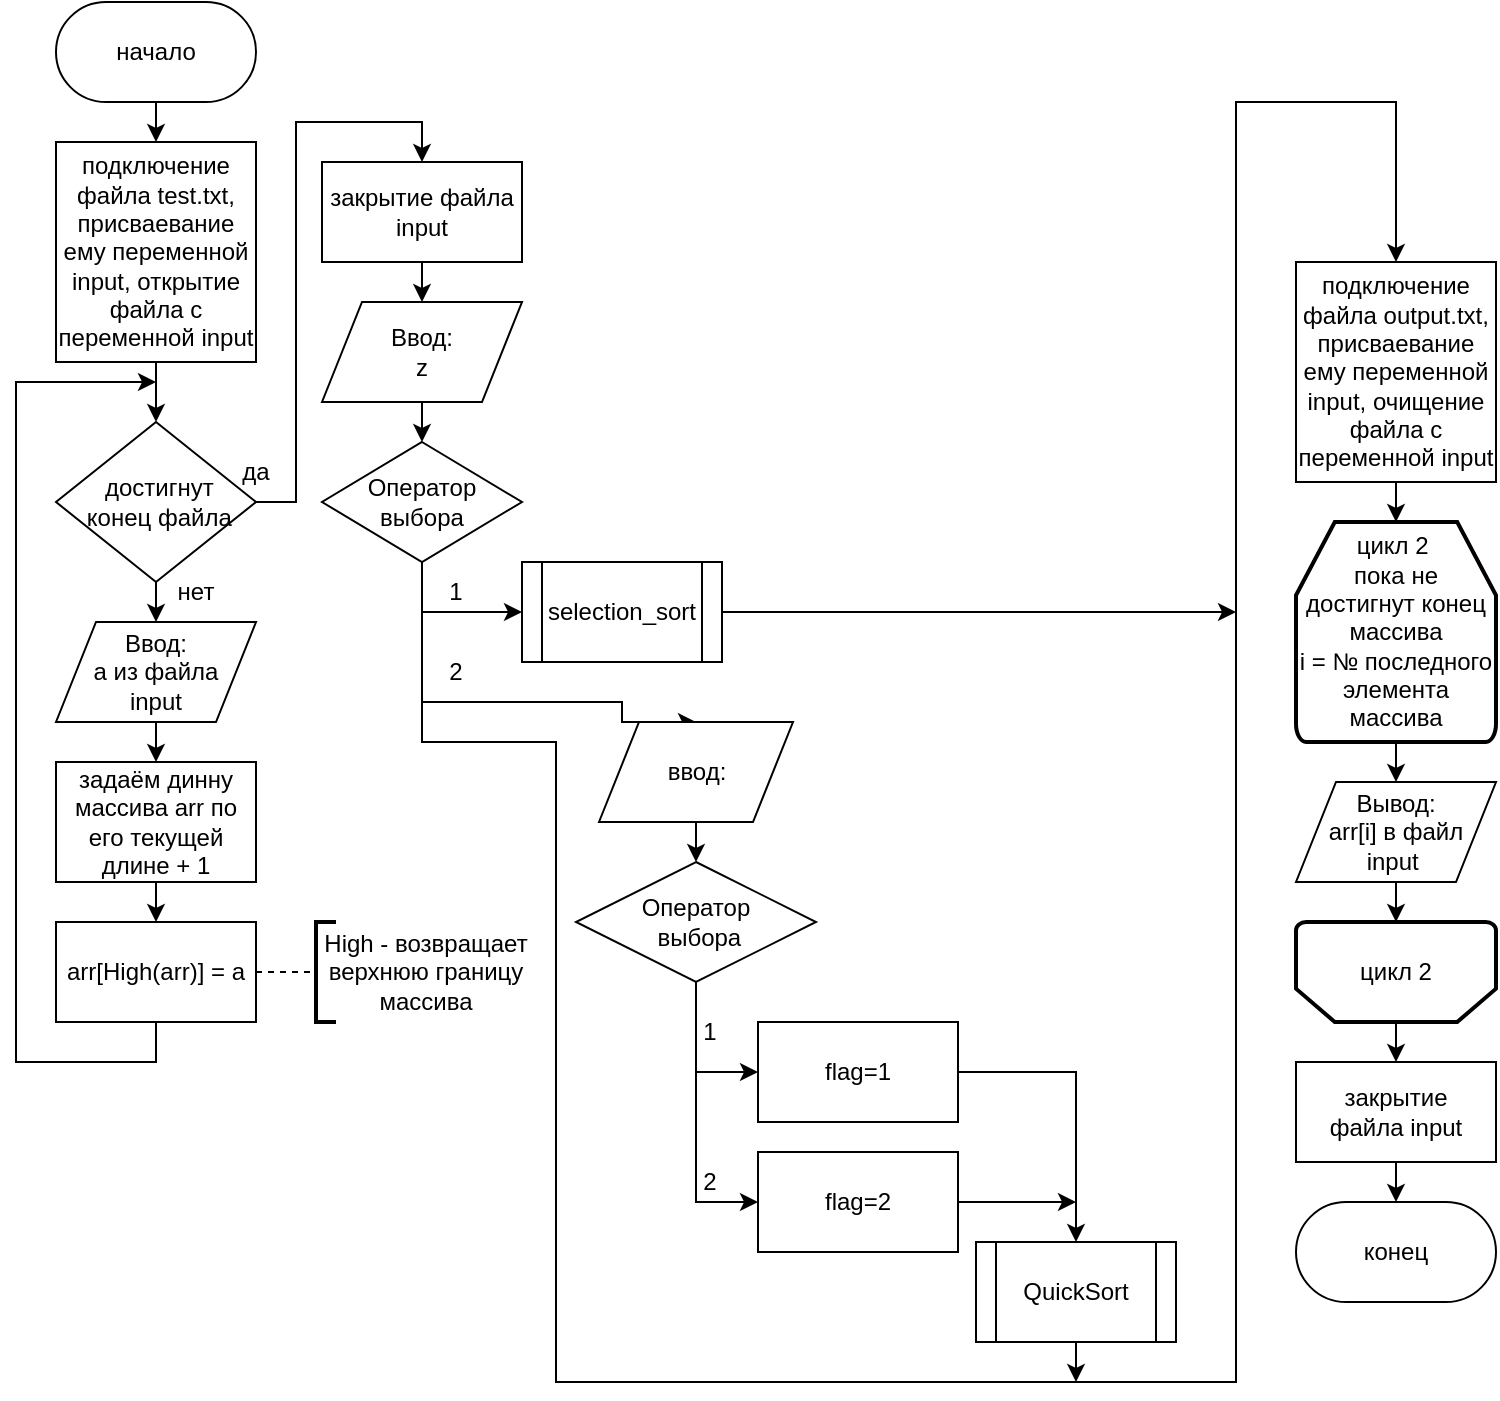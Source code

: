 <mxfile version="22.1.11" type="device">
  <diagram name="Страница — 1" id="fu2TCtAzKC9oxH2V1leF">
    <mxGraphModel dx="1120" dy="439" grid="1" gridSize="10" guides="1" tooltips="1" connect="1" arrows="1" fold="1" page="1" pageScale="1" pageWidth="827" pageHeight="1169" math="0" shadow="0">
      <root>
        <mxCell id="0" />
        <mxCell id="1" parent="0" />
        <mxCell id="_ZNidpxMVlk76MrEfzKS-4" style="edgeStyle=orthogonalEdgeStyle;rounded=0;orthogonalLoop=1;jettySize=auto;html=1;exitX=0.5;exitY=1;exitDx=0;exitDy=0;entryX=0.5;entryY=0;entryDx=0;entryDy=0;" parent="1" source="_ZNidpxMVlk76MrEfzKS-2" target="_ZNidpxMVlk76MrEfzKS-3" edge="1">
          <mxGeometry relative="1" as="geometry" />
        </mxCell>
        <mxCell id="_ZNidpxMVlk76MrEfzKS-2" value="начало" style="rounded=1;whiteSpace=wrap;html=1;arcSize=50;" parent="1" vertex="1">
          <mxGeometry x="50" y="10" width="100" height="50" as="geometry" />
        </mxCell>
        <mxCell id="_ZNidpxMVlk76MrEfzKS-11" style="edgeStyle=orthogonalEdgeStyle;rounded=0;orthogonalLoop=1;jettySize=auto;html=1;exitX=0.5;exitY=1;exitDx=0;exitDy=0;entryX=0.5;entryY=0;entryDx=0;entryDy=0;" parent="1" source="_ZNidpxMVlk76MrEfzKS-3" target="_ZNidpxMVlk76MrEfzKS-8" edge="1">
          <mxGeometry relative="1" as="geometry" />
        </mxCell>
        <mxCell id="_ZNidpxMVlk76MrEfzKS-3" value="подключение файла&amp;nbsp;test.txt,&lt;br&gt;присваевание ему переменной input, открытие файла с переменной input" style="rounded=0;whiteSpace=wrap;html=1;" parent="1" vertex="1">
          <mxGeometry x="50" y="80" width="100" height="110" as="geometry" />
        </mxCell>
        <mxCell id="_ZNidpxMVlk76MrEfzKS-13" style="edgeStyle=orthogonalEdgeStyle;rounded=0;orthogonalLoop=1;jettySize=auto;html=1;exitX=0.5;exitY=1;exitDx=0;exitDy=0;entryX=0.5;entryY=0;entryDx=0;entryDy=0;" parent="1" source="_ZNidpxMVlk76MrEfzKS-8" target="_ZNidpxMVlk76MrEfzKS-12" edge="1">
          <mxGeometry relative="1" as="geometry" />
        </mxCell>
        <mxCell id="_ZNidpxMVlk76MrEfzKS-48" style="edgeStyle=orthogonalEdgeStyle;rounded=0;orthogonalLoop=1;jettySize=auto;html=1;exitX=1;exitY=0.5;exitDx=0;exitDy=0;entryX=0.5;entryY=0;entryDx=0;entryDy=0;" parent="1" source="_ZNidpxMVlk76MrEfzKS-8" target="_ZNidpxMVlk76MrEfzKS-22" edge="1">
          <mxGeometry relative="1" as="geometry">
            <Array as="points">
              <mxPoint x="170" y="260" />
              <mxPoint x="170" y="70" />
              <mxPoint x="233" y="70" />
            </Array>
          </mxGeometry>
        </mxCell>
        <mxCell id="_ZNidpxMVlk76MrEfzKS-8" value="&amp;nbsp;достигнут&lt;br&gt;&amp;nbsp;конец файла" style="rhombus;whiteSpace=wrap;html=1;" parent="1" vertex="1">
          <mxGeometry x="50" y="220" width="100" height="80" as="geometry" />
        </mxCell>
        <mxCell id="_ZNidpxMVlk76MrEfzKS-9" value="да" style="text;html=1;strokeColor=none;fillColor=none;align=center;verticalAlign=middle;whiteSpace=wrap;rounded=0;" parent="1" vertex="1">
          <mxGeometry x="120" y="230" width="60" height="30" as="geometry" />
        </mxCell>
        <mxCell id="_ZNidpxMVlk76MrEfzKS-10" value="нет" style="text;html=1;strokeColor=none;fillColor=none;align=center;verticalAlign=middle;whiteSpace=wrap;rounded=0;" parent="1" vertex="1">
          <mxGeometry x="90" y="290" width="60" height="30" as="geometry" />
        </mxCell>
        <mxCell id="_ZNidpxMVlk76MrEfzKS-15" style="edgeStyle=orthogonalEdgeStyle;rounded=0;orthogonalLoop=1;jettySize=auto;html=1;exitX=0.5;exitY=1;exitDx=0;exitDy=0;entryX=0.5;entryY=0;entryDx=0;entryDy=0;" parent="1" source="_ZNidpxMVlk76MrEfzKS-12" target="_ZNidpxMVlk76MrEfzKS-14" edge="1">
          <mxGeometry relative="1" as="geometry" />
        </mxCell>
        <mxCell id="_ZNidpxMVlk76MrEfzKS-12" value="Ввод:&lt;br&gt;a из файла&lt;br&gt;input" style="shape=parallelogram;perimeter=parallelogramPerimeter;whiteSpace=wrap;html=1;fixedSize=1;" parent="1" vertex="1">
          <mxGeometry x="50" y="320" width="100" height="50" as="geometry" />
        </mxCell>
        <mxCell id="_ZNidpxMVlk76MrEfzKS-17" style="edgeStyle=orthogonalEdgeStyle;rounded=0;orthogonalLoop=1;jettySize=auto;html=1;exitX=0.5;exitY=1;exitDx=0;exitDy=0;entryX=0.5;entryY=0;entryDx=0;entryDy=0;" parent="1" source="_ZNidpxMVlk76MrEfzKS-14" target="_ZNidpxMVlk76MrEfzKS-16" edge="1">
          <mxGeometry relative="1" as="geometry" />
        </mxCell>
        <mxCell id="_ZNidpxMVlk76MrEfzKS-14" value="задаём динну массива arr по его текущей длине + 1" style="rounded=0;whiteSpace=wrap;html=1;" parent="1" vertex="1">
          <mxGeometry x="50" y="390" width="100" height="60" as="geometry" />
        </mxCell>
        <mxCell id="_ZNidpxMVlk76MrEfzKS-46" style="edgeStyle=orthogonalEdgeStyle;rounded=0;orthogonalLoop=1;jettySize=auto;html=1;exitX=0.5;exitY=1;exitDx=0;exitDy=0;" parent="1" source="_ZNidpxMVlk76MrEfzKS-16" edge="1">
          <mxGeometry relative="1" as="geometry">
            <mxPoint x="100" y="200" as="targetPoint" />
            <Array as="points">
              <mxPoint x="100" y="540" />
              <mxPoint x="30" y="540" />
              <mxPoint x="30" y="200" />
            </Array>
          </mxGeometry>
        </mxCell>
        <mxCell id="_ZNidpxMVlk76MrEfzKS-16" value="arr[High(arr)] = a" style="rounded=0;whiteSpace=wrap;html=1;" parent="1" vertex="1">
          <mxGeometry x="50" y="470" width="100" height="50" as="geometry" />
        </mxCell>
        <mxCell id="_ZNidpxMVlk76MrEfzKS-18" value="" style="endArrow=none;dashed=1;html=1;rounded=0;exitX=1;exitY=0.5;exitDx=0;exitDy=0;entryX=0;entryY=0.5;entryDx=0;entryDy=0;entryPerimeter=0;" parent="1" source="_ZNidpxMVlk76MrEfzKS-16" target="_ZNidpxMVlk76MrEfzKS-19" edge="1">
          <mxGeometry width="50" height="50" relative="1" as="geometry">
            <mxPoint x="180" y="500" as="sourcePoint" />
            <mxPoint x="180" y="495" as="targetPoint" />
          </mxGeometry>
        </mxCell>
        <mxCell id="_ZNidpxMVlk76MrEfzKS-19" value="" style="strokeWidth=2;html=1;shape=mxgraph.flowchart.annotation_1;align=left;pointerEvents=1;" parent="1" vertex="1">
          <mxGeometry x="180" y="470" width="10" height="50" as="geometry" />
        </mxCell>
        <mxCell id="_ZNidpxMVlk76MrEfzKS-21" value="High - возвращает верхнюю границу массива" style="text;html=1;strokeColor=none;fillColor=none;align=center;verticalAlign=middle;whiteSpace=wrap;rounded=0;" parent="1" vertex="1">
          <mxGeometry x="180" y="480" width="110" height="30" as="geometry" />
        </mxCell>
        <mxCell id="_ZNidpxMVlk76MrEfzKS-47" style="edgeStyle=orthogonalEdgeStyle;rounded=0;orthogonalLoop=1;jettySize=auto;html=1;exitX=0.5;exitY=1;exitDx=0;exitDy=0;entryX=0.5;entryY=0;entryDx=0;entryDy=0;" parent="1" source="_ZNidpxMVlk76MrEfzKS-22" target="_ZNidpxMVlk76MrEfzKS-31" edge="1">
          <mxGeometry relative="1" as="geometry" />
        </mxCell>
        <mxCell id="_ZNidpxMVlk76MrEfzKS-22" value="закрытие файла input" style="rounded=0;whiteSpace=wrap;html=1;" parent="1" vertex="1">
          <mxGeometry x="183" y="90" width="100" height="50" as="geometry" />
        </mxCell>
        <mxCell id="_ZNidpxMVlk76MrEfzKS-28" style="edgeStyle=orthogonalEdgeStyle;rounded=0;orthogonalLoop=1;jettySize=auto;html=1;exitX=0.5;exitY=1;exitDx=0;exitDy=0;entryX=0;entryY=0.5;entryDx=0;entryDy=0;" parent="1" source="_ZNidpxMVlk76MrEfzKS-24" target="_ZNidpxMVlk76MrEfzKS-26" edge="1">
          <mxGeometry relative="1" as="geometry" />
        </mxCell>
        <mxCell id="DyDbUHs2TGBBnawtaH4R-13" style="edgeStyle=orthogonalEdgeStyle;rounded=0;orthogonalLoop=1;jettySize=auto;html=1;exitX=0.5;exitY=1;exitDx=0;exitDy=0;entryX=0.5;entryY=0;entryDx=0;entryDy=0;" edge="1" parent="1" source="_ZNidpxMVlk76MrEfzKS-24" target="DyDbUHs2TGBBnawtaH4R-11">
          <mxGeometry relative="1" as="geometry">
            <Array as="points">
              <mxPoint x="233" y="360" />
              <mxPoint x="333" y="360" />
            </Array>
          </mxGeometry>
        </mxCell>
        <mxCell id="DyDbUHs2TGBBnawtaH4R-17" style="edgeStyle=orthogonalEdgeStyle;rounded=0;orthogonalLoop=1;jettySize=auto;html=1;exitX=0.5;exitY=1;exitDx=0;exitDy=0;entryX=0.5;entryY=0;entryDx=0;entryDy=0;" edge="1" parent="1" source="_ZNidpxMVlk76MrEfzKS-24" target="_ZNidpxMVlk76MrEfzKS-36">
          <mxGeometry relative="1" as="geometry">
            <Array as="points">
              <mxPoint x="233" y="380" />
              <mxPoint x="300" y="380" />
              <mxPoint x="300" y="700" />
              <mxPoint x="640" y="700" />
              <mxPoint x="640" y="60" />
              <mxPoint x="720" y="60" />
            </Array>
          </mxGeometry>
        </mxCell>
        <mxCell id="_ZNidpxMVlk76MrEfzKS-24" value="Оператор выбора" style="rhombus;whiteSpace=wrap;html=1;" parent="1" vertex="1">
          <mxGeometry x="183" y="230" width="100" height="60" as="geometry" />
        </mxCell>
        <mxCell id="_ZNidpxMVlk76MrEfzKS-50" style="edgeStyle=orthogonalEdgeStyle;rounded=0;orthogonalLoop=1;jettySize=auto;html=1;exitX=1;exitY=0.5;exitDx=0;exitDy=0;" parent="1" source="_ZNidpxMVlk76MrEfzKS-26" edge="1">
          <mxGeometry relative="1" as="geometry">
            <mxPoint x="640" y="315" as="targetPoint" />
          </mxGeometry>
        </mxCell>
        <mxCell id="_ZNidpxMVlk76MrEfzKS-26" value="selection_sort" style="shape=process;whiteSpace=wrap;html=1;backgroundOutline=1;" parent="1" vertex="1">
          <mxGeometry x="283" y="290" width="100" height="50" as="geometry" />
        </mxCell>
        <mxCell id="_ZNidpxMVlk76MrEfzKS-33" style="edgeStyle=orthogonalEdgeStyle;rounded=0;orthogonalLoop=1;jettySize=auto;html=1;exitX=0.5;exitY=1;exitDx=0;exitDy=0;entryX=0.5;entryY=0;entryDx=0;entryDy=0;" parent="1" source="_ZNidpxMVlk76MrEfzKS-31" target="_ZNidpxMVlk76MrEfzKS-24" edge="1">
          <mxGeometry relative="1" as="geometry" />
        </mxCell>
        <mxCell id="_ZNidpxMVlk76MrEfzKS-31" value="Ввод:&lt;br&gt;z" style="shape=parallelogram;perimeter=parallelogramPerimeter;whiteSpace=wrap;html=1;fixedSize=1;" parent="1" vertex="1">
          <mxGeometry x="183" y="160" width="100" height="50" as="geometry" />
        </mxCell>
        <mxCell id="_ZNidpxMVlk76MrEfzKS-34" value="1" style="text;html=1;strokeColor=none;fillColor=none;align=center;verticalAlign=middle;whiteSpace=wrap;rounded=0;" parent="1" vertex="1">
          <mxGeometry x="220" y="290" width="60" height="30" as="geometry" />
        </mxCell>
        <mxCell id="_ZNidpxMVlk76MrEfzKS-36" value="подключение файла&amp;nbsp;output.txt,&lt;br&gt;присваевание ему переменной input, очищение файла с переменной input" style="rounded=0;whiteSpace=wrap;html=1;" parent="1" vertex="1">
          <mxGeometry x="670" y="140" width="100" height="110" as="geometry" />
        </mxCell>
        <mxCell id="_ZNidpxMVlk76MrEfzKS-40" style="edgeStyle=orthogonalEdgeStyle;rounded=0;orthogonalLoop=1;jettySize=auto;html=1;exitX=0.5;exitY=1;exitDx=0;exitDy=0;exitPerimeter=0;entryX=0.5;entryY=0;entryDx=0;entryDy=0;" parent="1" source="_ZNidpxMVlk76MrEfzKS-37" target="_ZNidpxMVlk76MrEfzKS-39" edge="1">
          <mxGeometry relative="1" as="geometry" />
        </mxCell>
        <mxCell id="_ZNidpxMVlk76MrEfzKS-37" value="цикл 2&amp;nbsp;&lt;br&gt;пока не достигнут конец массива&lt;br&gt;i = № последного элемента массива" style="strokeWidth=2;html=1;shape=mxgraph.flowchart.loop_limit;whiteSpace=wrap;" parent="1" vertex="1">
          <mxGeometry x="670" y="270" width="100" height="110" as="geometry" />
        </mxCell>
        <mxCell id="_ZNidpxMVlk76MrEfzKS-38" style="edgeStyle=orthogonalEdgeStyle;rounded=0;orthogonalLoop=1;jettySize=auto;html=1;exitX=0.5;exitY=1;exitDx=0;exitDy=0;entryX=0.5;entryY=0;entryDx=0;entryDy=0;entryPerimeter=0;" parent="1" source="_ZNidpxMVlk76MrEfzKS-36" target="_ZNidpxMVlk76MrEfzKS-37" edge="1">
          <mxGeometry relative="1" as="geometry" />
        </mxCell>
        <mxCell id="_ZNidpxMVlk76MrEfzKS-39" value="Вывод:&lt;br&gt;arr[i] в файл input&amp;nbsp;" style="shape=parallelogram;perimeter=parallelogramPerimeter;whiteSpace=wrap;html=1;fixedSize=1;" parent="1" vertex="1">
          <mxGeometry x="670" y="400" width="100" height="50" as="geometry" />
        </mxCell>
        <mxCell id="_ZNidpxMVlk76MrEfzKS-45" style="edgeStyle=orthogonalEdgeStyle;rounded=0;orthogonalLoop=1;jettySize=auto;html=1;exitX=0.5;exitY=1;exitDx=0;exitDy=0;entryX=0.5;entryY=0;entryDx=0;entryDy=0;" parent="1" source="_ZNidpxMVlk76MrEfzKS-41" target="_ZNidpxMVlk76MrEfzKS-44" edge="1">
          <mxGeometry relative="1" as="geometry" />
        </mxCell>
        <mxCell id="_ZNidpxMVlk76MrEfzKS-41" value="закрытие файла&amp;nbsp;input" style="rounded=0;whiteSpace=wrap;html=1;" parent="1" vertex="1">
          <mxGeometry x="670" y="540" width="100" height="50" as="geometry" />
        </mxCell>
        <mxCell id="_ZNidpxMVlk76MrEfzKS-44" value="конец" style="rounded=1;whiteSpace=wrap;html=1;arcSize=50;" parent="1" vertex="1">
          <mxGeometry x="670" y="610" width="100" height="50" as="geometry" />
        </mxCell>
        <mxCell id="_ZNidpxMVlk76MrEfzKS-54" style="edgeStyle=orthogonalEdgeStyle;rounded=0;orthogonalLoop=1;jettySize=auto;html=1;exitX=0.5;exitY=0;exitDx=0;exitDy=0;exitPerimeter=0;entryX=0.5;entryY=0;entryDx=0;entryDy=0;" parent="1" source="_ZNidpxMVlk76MrEfzKS-51" target="_ZNidpxMVlk76MrEfzKS-41" edge="1">
          <mxGeometry relative="1" as="geometry" />
        </mxCell>
        <mxCell id="_ZNidpxMVlk76MrEfzKS-51" value="" style="strokeWidth=2;html=1;shape=mxgraph.flowchart.loop_limit;whiteSpace=wrap;rotation=-180;" parent="1" vertex="1">
          <mxGeometry x="670" y="470" width="100" height="50" as="geometry" />
        </mxCell>
        <mxCell id="_ZNidpxMVlk76MrEfzKS-52" value="цикл 2" style="text;html=1;strokeColor=none;fillColor=none;align=center;verticalAlign=middle;whiteSpace=wrap;rounded=0;" parent="1" vertex="1">
          <mxGeometry x="690" y="480" width="60" height="30" as="geometry" />
        </mxCell>
        <mxCell id="_ZNidpxMVlk76MrEfzKS-53" style="edgeStyle=orthogonalEdgeStyle;rounded=0;orthogonalLoop=1;jettySize=auto;html=1;exitX=0.5;exitY=1;exitDx=0;exitDy=0;entryX=0.5;entryY=1;entryDx=0;entryDy=0;entryPerimeter=0;" parent="1" source="_ZNidpxMVlk76MrEfzKS-39" target="_ZNidpxMVlk76MrEfzKS-51" edge="1">
          <mxGeometry relative="1" as="geometry" />
        </mxCell>
        <mxCell id="DyDbUHs2TGBBnawtaH4R-9" value="2" style="text;html=1;strokeColor=none;fillColor=none;align=center;verticalAlign=middle;whiteSpace=wrap;rounded=0;" vertex="1" parent="1">
          <mxGeometry x="220" y="330" width="60" height="30" as="geometry" />
        </mxCell>
        <mxCell id="DyDbUHs2TGBBnawtaH4R-15" style="edgeStyle=orthogonalEdgeStyle;rounded=0;orthogonalLoop=1;jettySize=auto;html=1;exitX=0.5;exitY=1;exitDx=0;exitDy=0;entryX=0.5;entryY=0;entryDx=0;entryDy=0;" edge="1" parent="1" source="DyDbUHs2TGBBnawtaH4R-11" target="DyDbUHs2TGBBnawtaH4R-14">
          <mxGeometry relative="1" as="geometry" />
        </mxCell>
        <mxCell id="DyDbUHs2TGBBnawtaH4R-11" value="ввод:" style="shape=parallelogram;perimeter=parallelogramPerimeter;whiteSpace=wrap;html=1;fixedSize=1;" vertex="1" parent="1">
          <mxGeometry x="321.5" y="370" width="97" height="50" as="geometry" />
        </mxCell>
        <mxCell id="DyDbUHs2TGBBnawtaH4R-22" style="edgeStyle=orthogonalEdgeStyle;rounded=0;orthogonalLoop=1;jettySize=auto;html=1;exitX=0.5;exitY=1;exitDx=0;exitDy=0;entryX=0;entryY=0.5;entryDx=0;entryDy=0;" edge="1" parent="1" source="DyDbUHs2TGBBnawtaH4R-14" target="DyDbUHs2TGBBnawtaH4R-21">
          <mxGeometry relative="1" as="geometry" />
        </mxCell>
        <mxCell id="DyDbUHs2TGBBnawtaH4R-23" style="edgeStyle=orthogonalEdgeStyle;rounded=0;orthogonalLoop=1;jettySize=auto;html=1;exitX=0.5;exitY=1;exitDx=0;exitDy=0;entryX=0;entryY=0.5;entryDx=0;entryDy=0;" edge="1" parent="1" source="DyDbUHs2TGBBnawtaH4R-14" target="DyDbUHs2TGBBnawtaH4R-20">
          <mxGeometry relative="1" as="geometry" />
        </mxCell>
        <mxCell id="DyDbUHs2TGBBnawtaH4R-14" value="Оператор&lt;br&gt;&amp;nbsp;выбора" style="rhombus;whiteSpace=wrap;html=1;" vertex="1" parent="1">
          <mxGeometry x="310" y="440" width="120" height="60" as="geometry" />
        </mxCell>
        <mxCell id="DyDbUHs2TGBBnawtaH4R-29" style="edgeStyle=orthogonalEdgeStyle;rounded=0;orthogonalLoop=1;jettySize=auto;html=1;exitX=1;exitY=0.5;exitDx=0;exitDy=0;" edge="1" parent="1" source="DyDbUHs2TGBBnawtaH4R-20">
          <mxGeometry relative="1" as="geometry">
            <mxPoint x="560" y="610" as="targetPoint" />
          </mxGeometry>
        </mxCell>
        <mxCell id="DyDbUHs2TGBBnawtaH4R-20" value="flag=2" style="rounded=0;whiteSpace=wrap;html=1;" vertex="1" parent="1">
          <mxGeometry x="401" y="585" width="100" height="50" as="geometry" />
        </mxCell>
        <mxCell id="DyDbUHs2TGBBnawtaH4R-28" style="edgeStyle=orthogonalEdgeStyle;rounded=0;orthogonalLoop=1;jettySize=auto;html=1;exitX=1;exitY=0.5;exitDx=0;exitDy=0;entryX=0.5;entryY=0;entryDx=0;entryDy=0;" edge="1" parent="1" source="DyDbUHs2TGBBnawtaH4R-21" target="DyDbUHs2TGBBnawtaH4R-27">
          <mxGeometry relative="1" as="geometry" />
        </mxCell>
        <mxCell id="DyDbUHs2TGBBnawtaH4R-21" value="flag=1" style="rounded=0;whiteSpace=wrap;html=1;" vertex="1" parent="1">
          <mxGeometry x="401" y="520" width="100" height="50" as="geometry" />
        </mxCell>
        <mxCell id="DyDbUHs2TGBBnawtaH4R-30" style="edgeStyle=orthogonalEdgeStyle;rounded=0;orthogonalLoop=1;jettySize=auto;html=1;exitX=0.5;exitY=1;exitDx=0;exitDy=0;" edge="1" parent="1" source="DyDbUHs2TGBBnawtaH4R-27">
          <mxGeometry relative="1" as="geometry">
            <mxPoint x="560" y="700" as="targetPoint" />
          </mxGeometry>
        </mxCell>
        <mxCell id="DyDbUHs2TGBBnawtaH4R-27" value="QuickSort" style="shape=process;whiteSpace=wrap;html=1;backgroundOutline=1;" vertex="1" parent="1">
          <mxGeometry x="510" y="630" width="100" height="50" as="geometry" />
        </mxCell>
        <mxCell id="DyDbUHs2TGBBnawtaH4R-32" value="1" style="text;html=1;strokeColor=none;fillColor=none;align=center;verticalAlign=middle;whiteSpace=wrap;rounded=0;" vertex="1" parent="1">
          <mxGeometry x="347" y="510" width="60" height="30" as="geometry" />
        </mxCell>
        <mxCell id="DyDbUHs2TGBBnawtaH4R-33" value="2" style="text;html=1;strokeColor=none;fillColor=none;align=center;verticalAlign=middle;whiteSpace=wrap;rounded=0;" vertex="1" parent="1">
          <mxGeometry x="347" y="585" width="60" height="30" as="geometry" />
        </mxCell>
      </root>
    </mxGraphModel>
  </diagram>
</mxfile>
